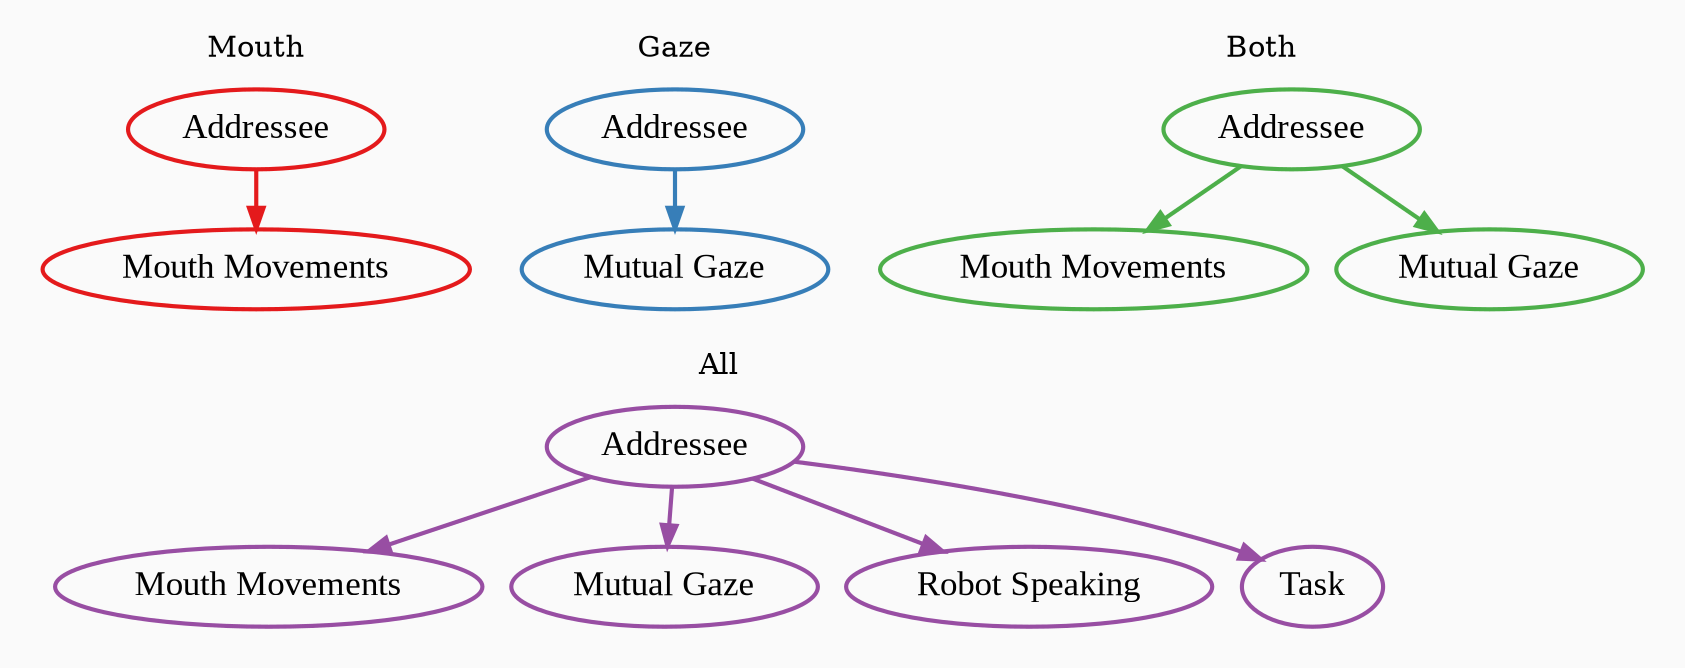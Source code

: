 digraph
{
  rankdir=TD
  // concentrate=true
  nodesep=0.2
  ranksep=0.4
  bgcolor="gray98"
  // Define the nodes
  // colors: "#E41A1C" "#377EB8" "#4DAF4A" "#984EA3" "#FF7F00" "#FFFF33" "#A65628"
  // green #4DAF4A
  // blue #377EB8
  // violett #984EA3
  // orange #FF7F00
  // red #E41A1C

  subgraph cluster0 {
    label="Mouth"
    color="gray98"
    edge [style=bold,color="#E41A1C"]
    node [fontname="Liberation Serif", fontsize=17, style="bold", color="#E41A1C"]
    Addressee2   [label="Addressee"]
    Mouth2       [label="Mouth Movements"]
    Addressee2 -> Mouth2
  }
  subgraph cluster1 {
    label="Gaze"
    color="gray98"
    edge [style=bold,color="#377EB8"]
    node [fontname="Liberation Serif", fontsize=17, style="bold", color="#377EB8"]
    Addressee1   [label="Addressee"]
    Gaze1        [label="Mutual Gaze"]
    Addressee1 -> Gaze1
  }
  subgraph cluster2 {
    label="Both"
    color="gray98"
    edge [style=bold,color="#4DAF4A"]
    node [fontname="Liberation Serif", fontsize=17, style="bold", color="#4DAF4A"]
    Addressee3   [label="Addressee"]
    Mouth3       [label="Mouth Movements"]
    Gaze3        [label="Mutual Gaze"]
    Addressee3 -> Gaze3
    Addressee3 -> Mouth3
  }
  subgraph cluster3 {
    label="All"
    color="gray98"
    edge [style=bold,color="#984EA3"]
    node [fontname="Liberation Serif", fontsize=17, style="bold", color="#984EA3"]
    Addressee4   [label="Addressee"]
    Mouth4       [label="Mouth Movements"]
    Gaze4        [label="Mutual Gaze"]
    Speaking4   [label="Robot Speaking"]
    Task4       [label="Task"]
    Addressee4 -> Gaze4
    Addressee4 -> Mouth4
    Addressee4 -> Task4
    Addressee4 -> Speaking4
  }
   edge [style=invis]
  Gaze1 -> Addressee4
}
